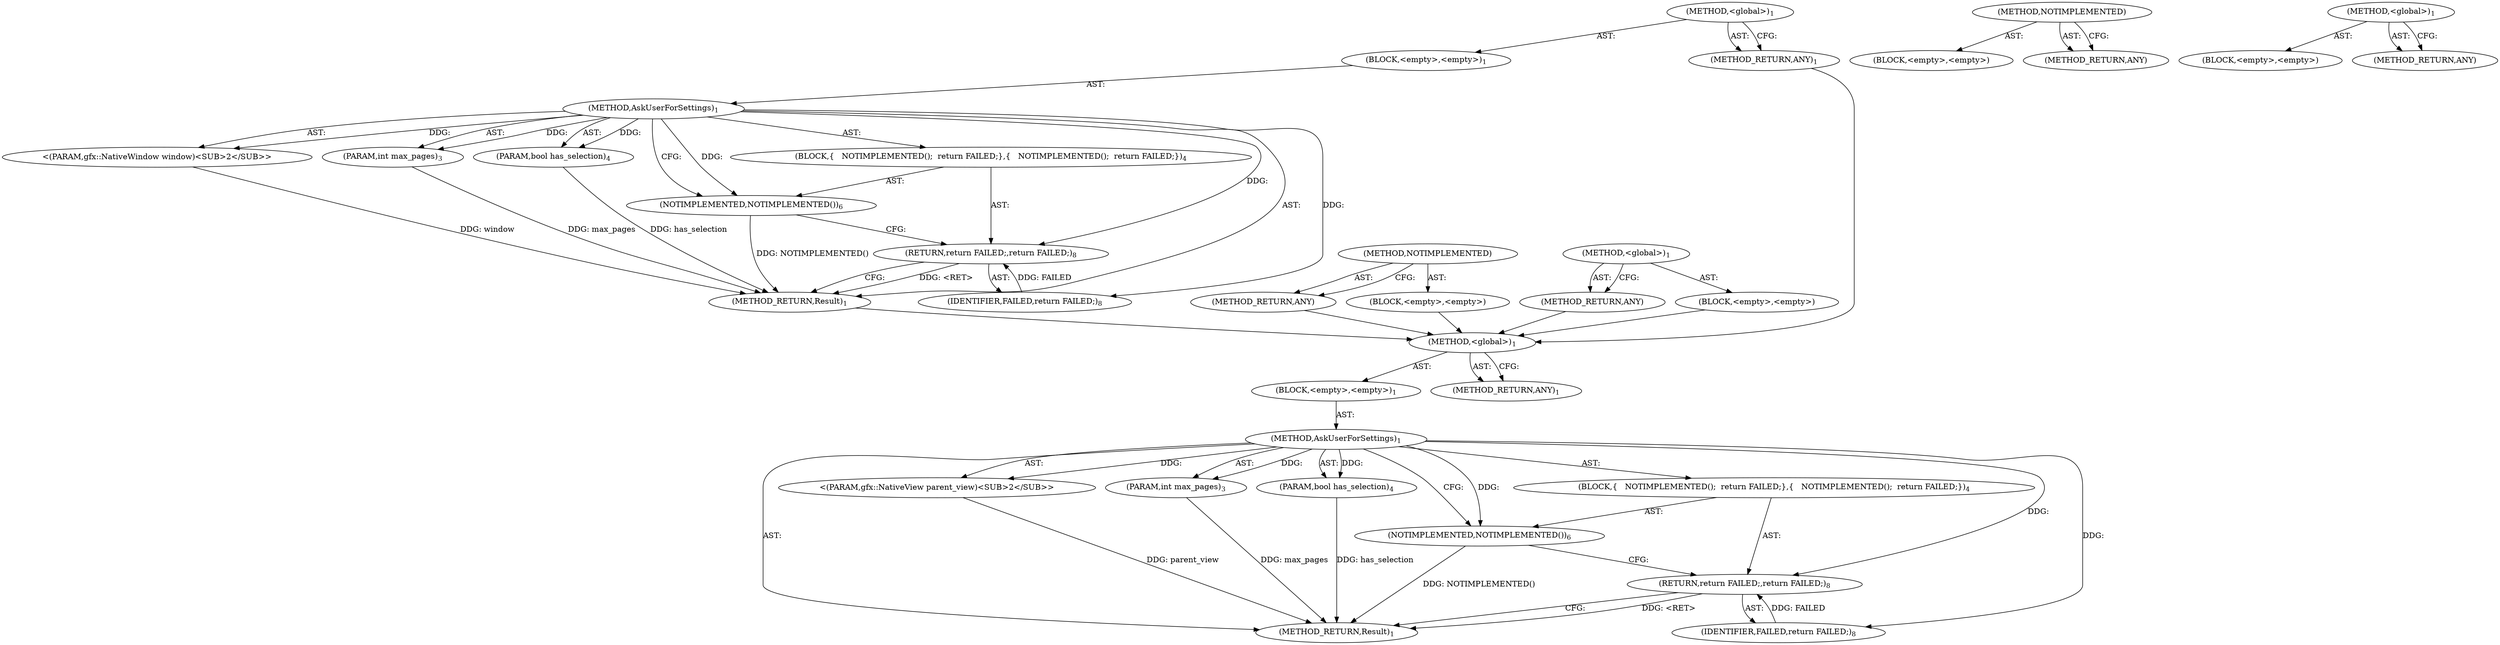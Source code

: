 digraph "&lt;global&gt;" {
vulnerable_6 [label=<(METHOD,&lt;global&gt;)<SUB>1</SUB>>];
vulnerable_7 [label=<(BLOCK,&lt;empty&gt;,&lt;empty&gt;)<SUB>1</SUB>>];
vulnerable_8 [label=<(METHOD,AskUserForSettings)<SUB>1</SUB>>];
vulnerable_9 [label="<(PARAM,gfx::NativeWindow window)<SUB>2</SUB>>"];
vulnerable_10 [label=<(PARAM,int max_pages)<SUB>3</SUB>>];
vulnerable_11 [label=<(PARAM,bool has_selection)<SUB>4</SUB>>];
vulnerable_12 [label=<(BLOCK,{
 
  NOTIMPLEMENTED();

  return FAILED;
},{
 
  NOTIMPLEMENTED();

  return FAILED;
})<SUB>4</SUB>>];
vulnerable_13 [label=<(NOTIMPLEMENTED,NOTIMPLEMENTED())<SUB>6</SUB>>];
vulnerable_14 [label=<(RETURN,return FAILED;,return FAILED;)<SUB>8</SUB>>];
vulnerable_15 [label=<(IDENTIFIER,FAILED,return FAILED;)<SUB>8</SUB>>];
vulnerable_16 [label=<(METHOD_RETURN,Result)<SUB>1</SUB>>];
vulnerable_18 [label=<(METHOD_RETURN,ANY)<SUB>1</SUB>>];
vulnerable_39 [label=<(METHOD,NOTIMPLEMENTED)>];
vulnerable_40 [label=<(BLOCK,&lt;empty&gt;,&lt;empty&gt;)>];
vulnerable_41 [label=<(METHOD_RETURN,ANY)>];
vulnerable_33 [label=<(METHOD,&lt;global&gt;)<SUB>1</SUB>>];
vulnerable_34 [label=<(BLOCK,&lt;empty&gt;,&lt;empty&gt;)>];
vulnerable_35 [label=<(METHOD_RETURN,ANY)>];
fixed_6 [label=<(METHOD,&lt;global&gt;)<SUB>1</SUB>>];
fixed_7 [label=<(BLOCK,&lt;empty&gt;,&lt;empty&gt;)<SUB>1</SUB>>];
fixed_8 [label=<(METHOD,AskUserForSettings)<SUB>1</SUB>>];
fixed_9 [label="<(PARAM,gfx::NativeView parent_view)<SUB>2</SUB>>"];
fixed_10 [label=<(PARAM,int max_pages)<SUB>3</SUB>>];
fixed_11 [label=<(PARAM,bool has_selection)<SUB>4</SUB>>];
fixed_12 [label=<(BLOCK,{
 
  NOTIMPLEMENTED();

  return FAILED;
},{
 
  NOTIMPLEMENTED();

  return FAILED;
})<SUB>4</SUB>>];
fixed_13 [label=<(NOTIMPLEMENTED,NOTIMPLEMENTED())<SUB>6</SUB>>];
fixed_14 [label=<(RETURN,return FAILED;,return FAILED;)<SUB>8</SUB>>];
fixed_15 [label=<(IDENTIFIER,FAILED,return FAILED;)<SUB>8</SUB>>];
fixed_16 [label=<(METHOD_RETURN,Result)<SUB>1</SUB>>];
fixed_18 [label=<(METHOD_RETURN,ANY)<SUB>1</SUB>>];
fixed_39 [label=<(METHOD,NOTIMPLEMENTED)>];
fixed_40 [label=<(BLOCK,&lt;empty&gt;,&lt;empty&gt;)>];
fixed_41 [label=<(METHOD_RETURN,ANY)>];
fixed_33 [label=<(METHOD,&lt;global&gt;)<SUB>1</SUB>>];
fixed_34 [label=<(BLOCK,&lt;empty&gt;,&lt;empty&gt;)>];
fixed_35 [label=<(METHOD_RETURN,ANY)>];
vulnerable_6 -> vulnerable_7  [key=0, label="AST: "];
vulnerable_6 -> vulnerable_18  [key=0, label="AST: "];
vulnerable_6 -> vulnerable_18  [key=1, label="CFG: "];
vulnerable_7 -> vulnerable_8  [key=0, label="AST: "];
vulnerable_8 -> vulnerable_9  [key=0, label="AST: "];
vulnerable_8 -> vulnerable_9  [key=1, label="DDG: "];
vulnerable_8 -> vulnerable_10  [key=0, label="AST: "];
vulnerable_8 -> vulnerable_10  [key=1, label="DDG: "];
vulnerable_8 -> vulnerable_11  [key=0, label="AST: "];
vulnerable_8 -> vulnerable_11  [key=1, label="DDG: "];
vulnerable_8 -> vulnerable_12  [key=0, label="AST: "];
vulnerable_8 -> vulnerable_16  [key=0, label="AST: "];
vulnerable_8 -> vulnerable_13  [key=0, label="CFG: "];
vulnerable_8 -> vulnerable_13  [key=1, label="DDG: "];
vulnerable_8 -> vulnerable_14  [key=0, label="DDG: "];
vulnerable_8 -> vulnerable_15  [key=0, label="DDG: "];
vulnerable_9 -> vulnerable_16  [key=0, label="DDG: window"];
vulnerable_10 -> vulnerable_16  [key=0, label="DDG: max_pages"];
vulnerable_11 -> vulnerable_16  [key=0, label="DDG: has_selection"];
vulnerable_12 -> vulnerable_13  [key=0, label="AST: "];
vulnerable_12 -> vulnerable_14  [key=0, label="AST: "];
vulnerable_13 -> vulnerable_14  [key=0, label="CFG: "];
vulnerable_13 -> vulnerable_16  [key=0, label="DDG: NOTIMPLEMENTED()"];
vulnerable_14 -> vulnerable_15  [key=0, label="AST: "];
vulnerable_14 -> vulnerable_16  [key=0, label="CFG: "];
vulnerable_14 -> vulnerable_16  [key=1, label="DDG: &lt;RET&gt;"];
vulnerable_15 -> vulnerable_14  [key=0, label="DDG: FAILED"];
vulnerable_16 -> fixed_6  [key=0];
vulnerable_18 -> fixed_6  [key=0];
vulnerable_39 -> vulnerable_40  [key=0, label="AST: "];
vulnerable_39 -> vulnerable_41  [key=0, label="AST: "];
vulnerable_39 -> vulnerable_41  [key=1, label="CFG: "];
vulnerable_40 -> fixed_6  [key=0];
vulnerable_41 -> fixed_6  [key=0];
vulnerable_33 -> vulnerable_34  [key=0, label="AST: "];
vulnerable_33 -> vulnerable_35  [key=0, label="AST: "];
vulnerable_33 -> vulnerable_35  [key=1, label="CFG: "];
vulnerable_34 -> fixed_6  [key=0];
vulnerable_35 -> fixed_6  [key=0];
fixed_6 -> fixed_7  [key=0, label="AST: "];
fixed_6 -> fixed_18  [key=0, label="AST: "];
fixed_6 -> fixed_18  [key=1, label="CFG: "];
fixed_7 -> fixed_8  [key=0, label="AST: "];
fixed_8 -> fixed_9  [key=0, label="AST: "];
fixed_8 -> fixed_9  [key=1, label="DDG: "];
fixed_8 -> fixed_10  [key=0, label="AST: "];
fixed_8 -> fixed_10  [key=1, label="DDG: "];
fixed_8 -> fixed_11  [key=0, label="AST: "];
fixed_8 -> fixed_11  [key=1, label="DDG: "];
fixed_8 -> fixed_12  [key=0, label="AST: "];
fixed_8 -> fixed_16  [key=0, label="AST: "];
fixed_8 -> fixed_13  [key=0, label="CFG: "];
fixed_8 -> fixed_13  [key=1, label="DDG: "];
fixed_8 -> fixed_14  [key=0, label="DDG: "];
fixed_8 -> fixed_15  [key=0, label="DDG: "];
fixed_9 -> fixed_16  [key=0, label="DDG: parent_view"];
fixed_10 -> fixed_16  [key=0, label="DDG: max_pages"];
fixed_11 -> fixed_16  [key=0, label="DDG: has_selection"];
fixed_12 -> fixed_13  [key=0, label="AST: "];
fixed_12 -> fixed_14  [key=0, label="AST: "];
fixed_13 -> fixed_14  [key=0, label="CFG: "];
fixed_13 -> fixed_16  [key=0, label="DDG: NOTIMPLEMENTED()"];
fixed_14 -> fixed_15  [key=0, label="AST: "];
fixed_14 -> fixed_16  [key=0, label="CFG: "];
fixed_14 -> fixed_16  [key=1, label="DDG: &lt;RET&gt;"];
fixed_15 -> fixed_14  [key=0, label="DDG: FAILED"];
fixed_39 -> fixed_40  [key=0, label="AST: "];
fixed_39 -> fixed_41  [key=0, label="AST: "];
fixed_39 -> fixed_41  [key=1, label="CFG: "];
fixed_33 -> fixed_34  [key=0, label="AST: "];
fixed_33 -> fixed_35  [key=0, label="AST: "];
fixed_33 -> fixed_35  [key=1, label="CFG: "];
}
